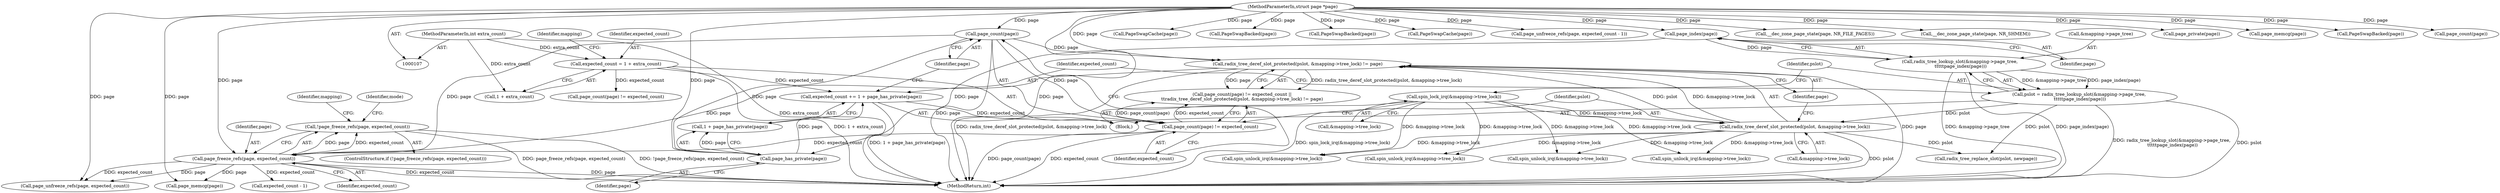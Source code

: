 digraph "0_linux_42cb14b110a5698ccf26ce59c4441722605a3743_0@API" {
"1000203" [label="(Call,!page_freeze_refs(page, expected_count))"];
"1000204" [label="(Call,page_freeze_refs(page, expected_count))"];
"1000182" [label="(Call,page_count(page))"];
"1000177" [label="(Call,page_has_private(page))"];
"1000171" [label="(Call,page_index(page))"];
"1000110" [label="(MethodParameterIn,struct page *page)"];
"1000185" [label="(Call,radix_tree_deref_slot_protected(pslot, &mapping->tree_lock) != page)"];
"1000186" [label="(Call,radix_tree_deref_slot_protected(pslot, &mapping->tree_lock))"];
"1000164" [label="(Call,pslot = radix_tree_lookup_slot(&mapping->page_tree,\n \t\t\t\t\tpage_index(page)))"];
"1000166" [label="(Call,radix_tree_lookup_slot(&mapping->page_tree,\n \t\t\t\t\tpage_index(page)))"];
"1000159" [label="(Call,spin_lock_irq(&mapping->tree_lock))"];
"1000181" [label="(Call,page_count(page) != expected_count)"];
"1000173" [label="(Call,expected_count += 1 + page_has_private(page))"];
"1000116" [label="(Call,expected_count = 1 + extra_count)"];
"1000113" [label="(MethodParameterIn,int extra_count)"];
"1000204" [label="(Call,page_freeze_refs(page, expected_count))"];
"1000124" [label="(Identifier,mapping)"];
"1000265" [label="(Call,PageSwapCache(page))"];
"1000171" [label="(Call,page_index(page))"];
"1000258" [label="(Call,PageSwapBacked(page))"];
"1000211" [label="(Identifier,mapping)"];
"1000160" [label="(Call,&mapping->tree_lock)"];
"1000153" [label="(Call,PageSwapBacked(page))"];
"1000167" [label="(Call,&mapping->page_tree)"];
"1000202" [label="(ControlStructure,if (!page_freeze_refs(page, expected_count)))"];
"1000291" [label="(Call,PageSwapCache(page))"];
"1000219" [label="(Identifier,mode)"];
"1000277" [label="(Call,page_unfreeze_refs(page, expected_count - 1))"];
"1000184" [label="(Identifier,expected_count)"];
"1000208" [label="(Call,spin_unlock_irq(&mapping->tree_lock))"];
"1000165" [label="(Identifier,pslot)"];
"1000164" [label="(Call,pslot = radix_tree_lookup_slot(&mapping->page_tree,\n \t\t\t\t\tpage_index(page)))"];
"1000309" [label="(MethodReturn,int)"];
"1000180" [label="(Call,page_count(page) != expected_count ||\n\t\tradix_tree_deref_slot_protected(pslot, &mapping->tree_lock) != page)"];
"1000241" [label="(Call,page_memcg(page))"];
"1000302" [label="(Call,spin_unlock_irq(&mapping->tree_lock))"];
"1000127" [label="(Call,page_count(page) != expected_count)"];
"1000175" [label="(Call,1 + page_has_private(page))"];
"1000177" [label="(Call,page_has_private(page))"];
"1000192" [label="(Identifier,page)"];
"1000178" [label="(Identifier,page)"];
"1000231" [label="(Call,spin_unlock_irq(&mapping->tree_lock))"];
"1000118" [label="(Call,1 + extra_count)"];
"1000194" [label="(Call,spin_unlock_irq(&mapping->tree_lock))"];
"1000282" [label="(Call,__dec_zone_page_state(page, NR_FILE_PAGES))"];
"1000296" [label="(Call,__dec_zone_page_state(page, NR_SHMEM))"];
"1000182" [label="(Call,page_count(page))"];
"1000228" [label="(Call,page_unfreeze_refs(page, expected_count))"];
"1000114" [label="(Block,)"];
"1000159" [label="(Call,spin_lock_irq(&mapping->tree_lock))"];
"1000272" [label="(Call,page_private(page))"];
"1000186" [label="(Call,radix_tree_deref_slot_protected(pslot, &mapping->tree_lock))"];
"1000136" [label="(Call,page_memcg(page))"];
"1000166" [label="(Call,radix_tree_lookup_slot(&mapping->page_tree,\n \t\t\t\t\tpage_index(page)))"];
"1000293" [label="(Call,PageSwapBacked(page))"];
"1000188" [label="(Call,&mapping->tree_lock)"];
"1000187" [label="(Identifier,pslot)"];
"1000173" [label="(Call,expected_count += 1 + page_has_private(page))"];
"1000183" [label="(Identifier,page)"];
"1000128" [label="(Call,page_count(page))"];
"1000116" [label="(Call,expected_count = 1 + extra_count)"];
"1000279" [label="(Call,expected_count - 1)"];
"1000113" [label="(MethodParameterIn,int extra_count)"];
"1000206" [label="(Identifier,expected_count)"];
"1000172" [label="(Identifier,page)"];
"1000205" [label="(Identifier,page)"];
"1000203" [label="(Call,!page_freeze_refs(page, expected_count))"];
"1000117" [label="(Identifier,expected_count)"];
"1000181" [label="(Call,page_count(page) != expected_count)"];
"1000274" [label="(Call,radix_tree_replace_slot(pslot, newpage))"];
"1000185" [label="(Call,radix_tree_deref_slot_protected(pslot, &mapping->tree_lock) != page)"];
"1000174" [label="(Identifier,expected_count)"];
"1000110" [label="(MethodParameterIn,struct page *page)"];
"1000203" -> "1000202"  [label="AST: "];
"1000203" -> "1000204"  [label="CFG: "];
"1000204" -> "1000203"  [label="AST: "];
"1000211" -> "1000203"  [label="CFG: "];
"1000219" -> "1000203"  [label="CFG: "];
"1000203" -> "1000309"  [label="DDG: !page_freeze_refs(page, expected_count)"];
"1000203" -> "1000309"  [label="DDG: page_freeze_refs(page, expected_count)"];
"1000204" -> "1000203"  [label="DDG: page"];
"1000204" -> "1000203"  [label="DDG: expected_count"];
"1000204" -> "1000206"  [label="CFG: "];
"1000205" -> "1000204"  [label="AST: "];
"1000206" -> "1000204"  [label="AST: "];
"1000204" -> "1000309"  [label="DDG: page"];
"1000204" -> "1000309"  [label="DDG: expected_count"];
"1000182" -> "1000204"  [label="DDG: page"];
"1000185" -> "1000204"  [label="DDG: page"];
"1000110" -> "1000204"  [label="DDG: page"];
"1000181" -> "1000204"  [label="DDG: expected_count"];
"1000204" -> "1000228"  [label="DDG: page"];
"1000204" -> "1000228"  [label="DDG: expected_count"];
"1000204" -> "1000241"  [label="DDG: page"];
"1000204" -> "1000279"  [label="DDG: expected_count"];
"1000182" -> "1000181"  [label="AST: "];
"1000182" -> "1000183"  [label="CFG: "];
"1000183" -> "1000182"  [label="AST: "];
"1000184" -> "1000182"  [label="CFG: "];
"1000182" -> "1000309"  [label="DDG: page"];
"1000182" -> "1000181"  [label="DDG: page"];
"1000177" -> "1000182"  [label="DDG: page"];
"1000110" -> "1000182"  [label="DDG: page"];
"1000182" -> "1000185"  [label="DDG: page"];
"1000177" -> "1000175"  [label="AST: "];
"1000177" -> "1000178"  [label="CFG: "];
"1000178" -> "1000177"  [label="AST: "];
"1000175" -> "1000177"  [label="CFG: "];
"1000177" -> "1000173"  [label="DDG: page"];
"1000177" -> "1000175"  [label="DDG: page"];
"1000171" -> "1000177"  [label="DDG: page"];
"1000110" -> "1000177"  [label="DDG: page"];
"1000171" -> "1000166"  [label="AST: "];
"1000171" -> "1000172"  [label="CFG: "];
"1000172" -> "1000171"  [label="AST: "];
"1000166" -> "1000171"  [label="CFG: "];
"1000171" -> "1000166"  [label="DDG: page"];
"1000110" -> "1000171"  [label="DDG: page"];
"1000110" -> "1000107"  [label="AST: "];
"1000110" -> "1000309"  [label="DDG: page"];
"1000110" -> "1000128"  [label="DDG: page"];
"1000110" -> "1000136"  [label="DDG: page"];
"1000110" -> "1000153"  [label="DDG: page"];
"1000110" -> "1000185"  [label="DDG: page"];
"1000110" -> "1000228"  [label="DDG: page"];
"1000110" -> "1000241"  [label="DDG: page"];
"1000110" -> "1000258"  [label="DDG: page"];
"1000110" -> "1000265"  [label="DDG: page"];
"1000110" -> "1000272"  [label="DDG: page"];
"1000110" -> "1000277"  [label="DDG: page"];
"1000110" -> "1000282"  [label="DDG: page"];
"1000110" -> "1000291"  [label="DDG: page"];
"1000110" -> "1000293"  [label="DDG: page"];
"1000110" -> "1000296"  [label="DDG: page"];
"1000185" -> "1000180"  [label="AST: "];
"1000185" -> "1000192"  [label="CFG: "];
"1000186" -> "1000185"  [label="AST: "];
"1000192" -> "1000185"  [label="AST: "];
"1000180" -> "1000185"  [label="CFG: "];
"1000185" -> "1000309"  [label="DDG: radix_tree_deref_slot_protected(pslot, &mapping->tree_lock)"];
"1000185" -> "1000309"  [label="DDG: page"];
"1000185" -> "1000180"  [label="DDG: radix_tree_deref_slot_protected(pslot, &mapping->tree_lock)"];
"1000185" -> "1000180"  [label="DDG: page"];
"1000186" -> "1000185"  [label="DDG: pslot"];
"1000186" -> "1000185"  [label="DDG: &mapping->tree_lock"];
"1000186" -> "1000188"  [label="CFG: "];
"1000187" -> "1000186"  [label="AST: "];
"1000188" -> "1000186"  [label="AST: "];
"1000192" -> "1000186"  [label="CFG: "];
"1000186" -> "1000309"  [label="DDG: pslot"];
"1000164" -> "1000186"  [label="DDG: pslot"];
"1000159" -> "1000186"  [label="DDG: &mapping->tree_lock"];
"1000186" -> "1000194"  [label="DDG: &mapping->tree_lock"];
"1000186" -> "1000208"  [label="DDG: &mapping->tree_lock"];
"1000186" -> "1000231"  [label="DDG: &mapping->tree_lock"];
"1000186" -> "1000274"  [label="DDG: pslot"];
"1000186" -> "1000302"  [label="DDG: &mapping->tree_lock"];
"1000164" -> "1000114"  [label="AST: "];
"1000164" -> "1000166"  [label="CFG: "];
"1000165" -> "1000164"  [label="AST: "];
"1000166" -> "1000164"  [label="AST: "];
"1000174" -> "1000164"  [label="CFG: "];
"1000164" -> "1000309"  [label="DDG: radix_tree_lookup_slot(&mapping->page_tree,\n \t\t\t\t\tpage_index(page))"];
"1000164" -> "1000309"  [label="DDG: pslot"];
"1000166" -> "1000164"  [label="DDG: &mapping->page_tree"];
"1000166" -> "1000164"  [label="DDG: page_index(page)"];
"1000164" -> "1000274"  [label="DDG: pslot"];
"1000167" -> "1000166"  [label="AST: "];
"1000166" -> "1000309"  [label="DDG: &mapping->page_tree"];
"1000166" -> "1000309"  [label="DDG: page_index(page)"];
"1000159" -> "1000114"  [label="AST: "];
"1000159" -> "1000160"  [label="CFG: "];
"1000160" -> "1000159"  [label="AST: "];
"1000165" -> "1000159"  [label="CFG: "];
"1000159" -> "1000309"  [label="DDG: spin_lock_irq(&mapping->tree_lock)"];
"1000159" -> "1000194"  [label="DDG: &mapping->tree_lock"];
"1000159" -> "1000208"  [label="DDG: &mapping->tree_lock"];
"1000159" -> "1000231"  [label="DDG: &mapping->tree_lock"];
"1000159" -> "1000302"  [label="DDG: &mapping->tree_lock"];
"1000181" -> "1000180"  [label="AST: "];
"1000181" -> "1000184"  [label="CFG: "];
"1000184" -> "1000181"  [label="AST: "];
"1000187" -> "1000181"  [label="CFG: "];
"1000180" -> "1000181"  [label="CFG: "];
"1000181" -> "1000309"  [label="DDG: page_count(page)"];
"1000181" -> "1000309"  [label="DDG: expected_count"];
"1000181" -> "1000180"  [label="DDG: page_count(page)"];
"1000181" -> "1000180"  [label="DDG: expected_count"];
"1000173" -> "1000181"  [label="DDG: expected_count"];
"1000173" -> "1000114"  [label="AST: "];
"1000173" -> "1000175"  [label="CFG: "];
"1000174" -> "1000173"  [label="AST: "];
"1000175" -> "1000173"  [label="AST: "];
"1000183" -> "1000173"  [label="CFG: "];
"1000173" -> "1000309"  [label="DDG: 1 + page_has_private(page)"];
"1000116" -> "1000173"  [label="DDG: expected_count"];
"1000116" -> "1000114"  [label="AST: "];
"1000116" -> "1000118"  [label="CFG: "];
"1000117" -> "1000116"  [label="AST: "];
"1000118" -> "1000116"  [label="AST: "];
"1000124" -> "1000116"  [label="CFG: "];
"1000116" -> "1000309"  [label="DDG: 1 + extra_count"];
"1000113" -> "1000116"  [label="DDG: extra_count"];
"1000116" -> "1000127"  [label="DDG: expected_count"];
"1000113" -> "1000107"  [label="AST: "];
"1000113" -> "1000309"  [label="DDG: extra_count"];
"1000113" -> "1000118"  [label="DDG: extra_count"];
}
